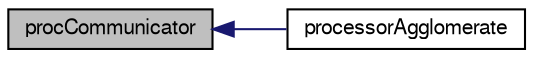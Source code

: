 digraph "procCommunicator"
{
  bgcolor="transparent";
  edge [fontname="FreeSans",fontsize="10",labelfontname="FreeSans",labelfontsize="10"];
  node [fontname="FreeSans",fontsize="10",shape=record];
  rankdir="LR";
  Node2293 [label="procCommunicator",height=0.2,width=0.4,color="black", fillcolor="grey75", style="filled", fontcolor="black"];
  Node2293 -> Node2294 [dir="back",color="midnightblue",fontsize="10",style="solid",fontname="FreeSans"];
  Node2294 [label="processorAgglomerate",height=0.2,width=0.4,color="black",URL="$a26970.html#a0f449fd7000147afdf5b21346399e5e3",tooltip="Whether to agglomerate across processors. "];
}
